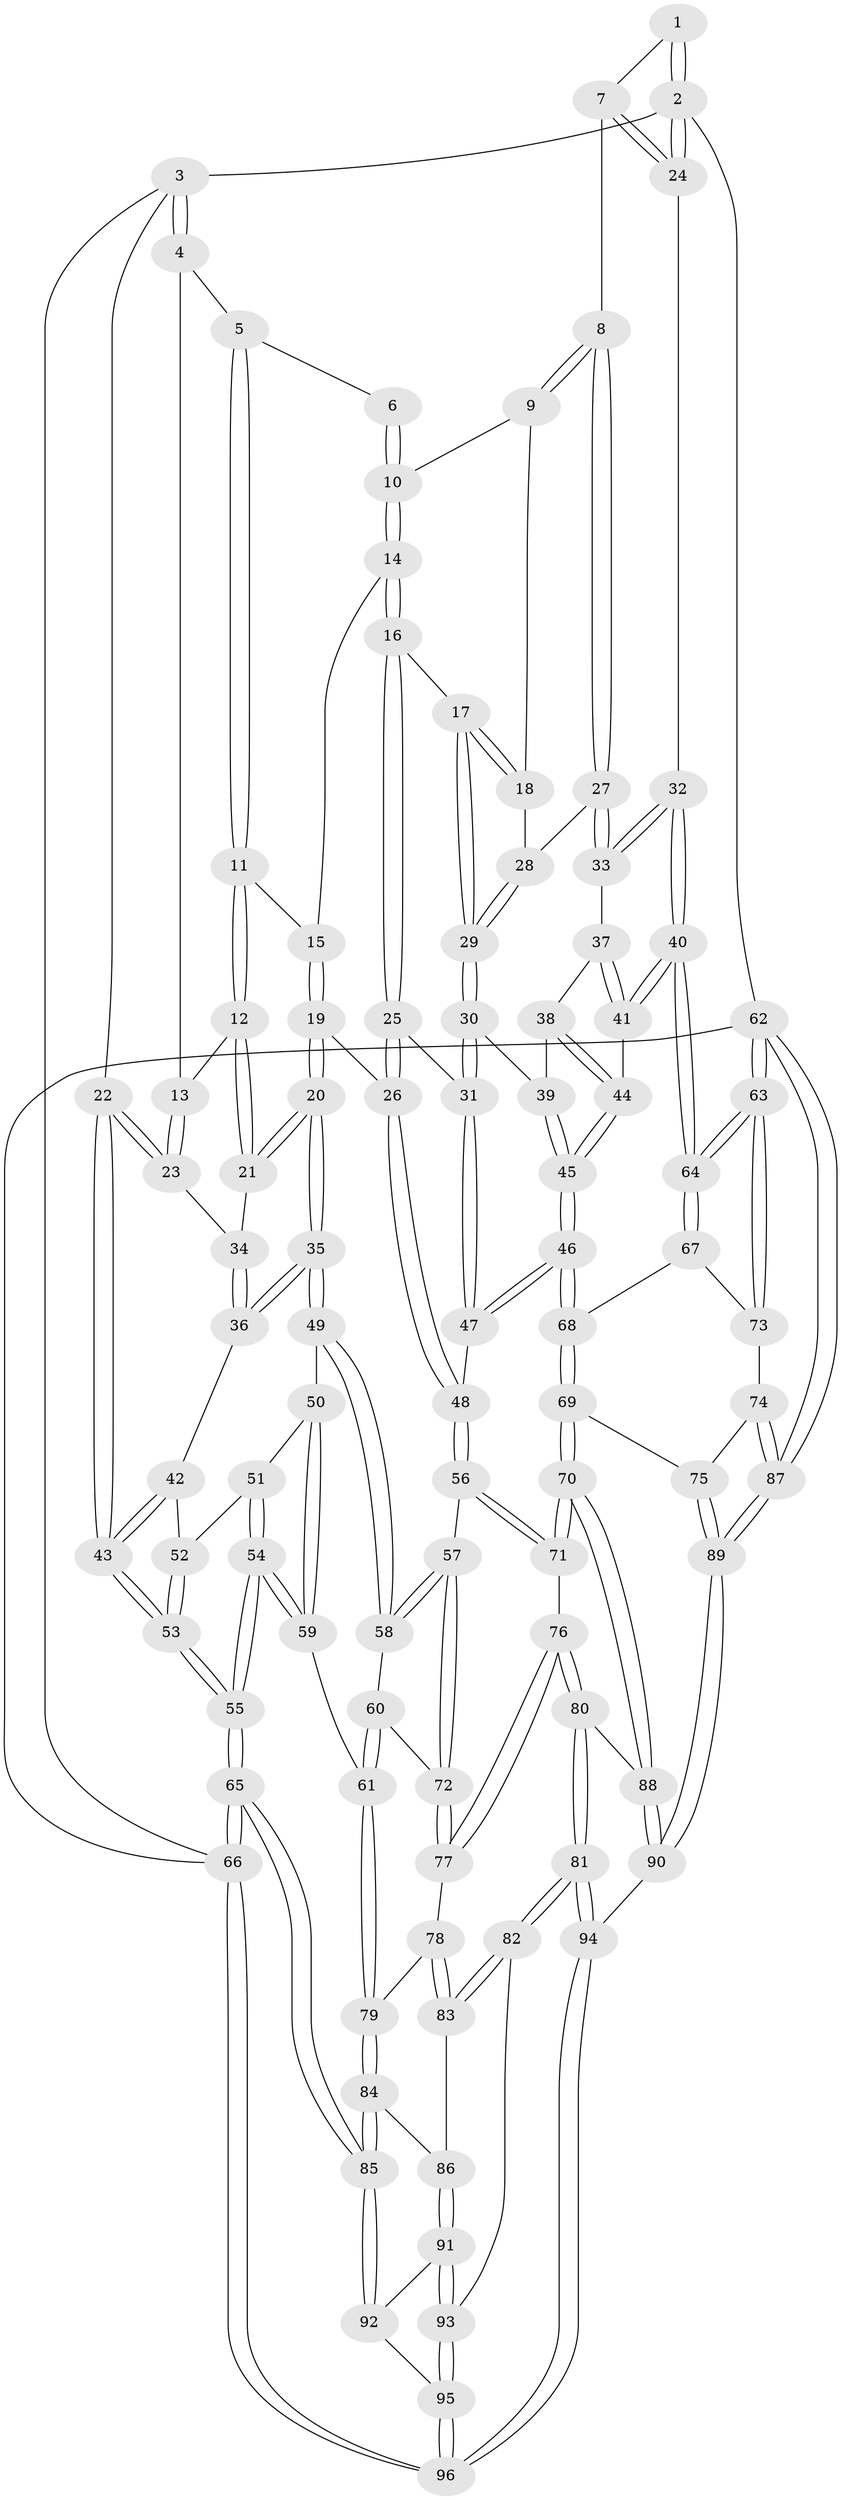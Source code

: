 // coarse degree distribution, {3: 0.13432835820895522, 10: 0.014925373134328358, 6: 0.14925373134328357, 4: 0.417910447761194, 5: 0.2537313432835821, 7: 0.029850746268656716}
// Generated by graph-tools (version 1.1) at 2025/21/03/04/25 18:21:44]
// undirected, 96 vertices, 237 edges
graph export_dot {
graph [start="1"]
  node [color=gray90,style=filled];
  1 [pos="+0.8706131004472463+0"];
  2 [pos="+1+0"];
  3 [pos="+0+0"];
  4 [pos="+0.26397489997333723+0"];
  5 [pos="+0.46933169316055007+0"];
  6 [pos="+0.7247086118466233+0"];
  7 [pos="+0.8960306379874091+0.07983020687216176"];
  8 [pos="+0.8508879684768077+0.14297193584874626"];
  9 [pos="+0.7097857059588502+0.05152007745109035"];
  10 [pos="+0.7104777424523739+0"];
  11 [pos="+0.459170102526729+0.001977832040783231"];
  12 [pos="+0.27892804754268563+0.13979063087476967"];
  13 [pos="+0.22076732138317376+0.08216355780045585"];
  14 [pos="+0.5212984100261664+0.084028713265292"];
  15 [pos="+0.47717738995287495+0.03342111663610876"];
  16 [pos="+0.5538328925756393+0.12400820157903168"];
  17 [pos="+0.5543154105667916+0.12401174420967775"];
  18 [pos="+0.6543328705771002+0.11579350272236806"];
  19 [pos="+0.3687130579357522+0.33609302858436046"];
  20 [pos="+0.3358737154444421+0.334725718179436"];
  21 [pos="+0.2788705670549502+0.14846246478347258"];
  22 [pos="+0+0"];
  23 [pos="+0+0.06205894032678198"];
  24 [pos="+1+0.1604669858461755"];
  25 [pos="+0.5235561138753853+0.27674140246718426"];
  26 [pos="+0.41823169738502075+0.3460526571148725"];
  27 [pos="+0.8473202049115628+0.17016962016724282"];
  28 [pos="+0.6937743294463127+0.1757666427503952"];
  29 [pos="+0.6791146413816871+0.2525477975759742"];
  30 [pos="+0.6777926860018173+0.28159828588369284"];
  31 [pos="+0.6387233320481159+0.30114143304265995"];
  32 [pos="+1+0.2710120307773861"];
  33 [pos="+0.850847484723212+0.1856558270395138"];
  34 [pos="+0.11620300017022345+0.2105971647696519"];
  35 [pos="+0.3286552081410627+0.3398288920946368"];
  36 [pos="+0.1547416089203008+0.31313672309730917"];
  37 [pos="+0.8486774025162368+0.1969740944942024"];
  38 [pos="+0.8139887197244646+0.27291083336966504"];
  39 [pos="+0.6793497844638142+0.2819555562921756"];
  40 [pos="+1+0.4108500885338602"];
  41 [pos="+1+0.4123909779544336"];
  42 [pos="+0.13339169985994698+0.32490298345498514"];
  43 [pos="+0+0.29706673605257067"];
  44 [pos="+0.8636989449989423+0.44279209836779004"];
  45 [pos="+0.8098653744379372+0.4898472915943909"];
  46 [pos="+0.805271358327442+0.4953581460456928"];
  47 [pos="+0.6532860079020963+0.451400027224637"];
  48 [pos="+0.5231244562310867+0.4984957461212862"];
  49 [pos="+0.2958006685810007+0.4085182796225127"];
  50 [pos="+0.1532499546074891+0.46829186718221694"];
  51 [pos="+0.11121766500360758+0.41523956137467793"];
  52 [pos="+0.10824539539831375+0.39874838739430457"];
  53 [pos="+0+0.39397246194774904"];
  54 [pos="+0+0.5763698134236446"];
  55 [pos="+0+0.5661856005319252"];
  56 [pos="+0.5116589735941144+0.5919129981235488"];
  57 [pos="+0.39283512776350016+0.605596643399415"];
  58 [pos="+0.29259353379866826+0.5416973282436919"];
  59 [pos="+0.07401225731414865+0.6161604847634071"];
  60 [pos="+0.26043101909008304+0.5700029057559388"];
  61 [pos="+0.1359269387450885+0.6575163909213032"];
  62 [pos="+1+1"];
  63 [pos="+1+0.961671135878401"];
  64 [pos="+1+0.7067396458138548"];
  65 [pos="+0+1"];
  66 [pos="+0+1"];
  67 [pos="+0.8495099226402394+0.5898331317092107"];
  68 [pos="+0.8028439315620335+0.5253992458050895"];
  69 [pos="+0.6695780408410185+0.6803329847681042"];
  70 [pos="+0.5831704436838382+0.6975579986059435"];
  71 [pos="+0.5617948585837889+0.676028121565872"];
  72 [pos="+0.3372104536126413+0.7045594399104751"];
  73 [pos="+0.8731640873179579+0.7275913032178758"];
  74 [pos="+0.8021546785896085+0.7526680625098625"];
  75 [pos="+0.7611725597244381+0.7513515854556816"];
  76 [pos="+0.36597424811981005+0.7489710963496603"];
  77 [pos="+0.331924107553114+0.7176669420334458"];
  78 [pos="+0.33136751539934806+0.7177423504095888"];
  79 [pos="+0.13892525478765086+0.6640065122022493"];
  80 [pos="+0.39765756217316994+0.8683299661663593"];
  81 [pos="+0.38807413137999996+0.8993390984099018"];
  82 [pos="+0.30632953648082684+0.8693860066306783"];
  83 [pos="+0.27053194887933313+0.8019306474954755"];
  84 [pos="+0.14278027911588062+0.7350740867138607"];
  85 [pos="+0+0.9018207346561328"];
  86 [pos="+0.1559488836191437+0.7682225424813599"];
  87 [pos="+0.9803265618084553+1"];
  88 [pos="+0.5789154938687112+0.7226149940101282"];
  89 [pos="+0.6933968707794119+1"];
  90 [pos="+0.6787703766536293+1"];
  91 [pos="+0.15602095230105442+0.8097133712766067"];
  92 [pos="+0.0024117771356505463+0.8960296098047499"];
  93 [pos="+0.17715163407851367+0.9011733207816682"];
  94 [pos="+0.45959186892057446+1"];
  95 [pos="+0.1698897197080382+0.9215790512166006"];
  96 [pos="+0.19987759341671418+1"];
  1 -- 2;
  1 -- 2;
  1 -- 7;
  2 -- 3;
  2 -- 24;
  2 -- 24;
  2 -- 62;
  3 -- 4;
  3 -- 4;
  3 -- 22;
  3 -- 66;
  4 -- 5;
  4 -- 13;
  5 -- 6;
  5 -- 11;
  5 -- 11;
  6 -- 10;
  6 -- 10;
  7 -- 8;
  7 -- 24;
  7 -- 24;
  8 -- 9;
  8 -- 9;
  8 -- 27;
  8 -- 27;
  9 -- 10;
  9 -- 18;
  10 -- 14;
  10 -- 14;
  11 -- 12;
  11 -- 12;
  11 -- 15;
  12 -- 13;
  12 -- 21;
  12 -- 21;
  13 -- 23;
  13 -- 23;
  14 -- 15;
  14 -- 16;
  14 -- 16;
  15 -- 19;
  15 -- 19;
  16 -- 17;
  16 -- 25;
  16 -- 25;
  17 -- 18;
  17 -- 18;
  17 -- 29;
  17 -- 29;
  18 -- 28;
  19 -- 20;
  19 -- 20;
  19 -- 26;
  20 -- 21;
  20 -- 21;
  20 -- 35;
  20 -- 35;
  21 -- 34;
  22 -- 23;
  22 -- 23;
  22 -- 43;
  22 -- 43;
  23 -- 34;
  24 -- 32;
  25 -- 26;
  25 -- 26;
  25 -- 31;
  26 -- 48;
  26 -- 48;
  27 -- 28;
  27 -- 33;
  27 -- 33;
  28 -- 29;
  28 -- 29;
  29 -- 30;
  29 -- 30;
  30 -- 31;
  30 -- 31;
  30 -- 39;
  31 -- 47;
  31 -- 47;
  32 -- 33;
  32 -- 33;
  32 -- 40;
  32 -- 40;
  33 -- 37;
  34 -- 36;
  34 -- 36;
  35 -- 36;
  35 -- 36;
  35 -- 49;
  35 -- 49;
  36 -- 42;
  37 -- 38;
  37 -- 41;
  37 -- 41;
  38 -- 39;
  38 -- 44;
  38 -- 44;
  39 -- 45;
  39 -- 45;
  40 -- 41;
  40 -- 41;
  40 -- 64;
  40 -- 64;
  41 -- 44;
  42 -- 43;
  42 -- 43;
  42 -- 52;
  43 -- 53;
  43 -- 53;
  44 -- 45;
  44 -- 45;
  45 -- 46;
  45 -- 46;
  46 -- 47;
  46 -- 47;
  46 -- 68;
  46 -- 68;
  47 -- 48;
  48 -- 56;
  48 -- 56;
  49 -- 50;
  49 -- 58;
  49 -- 58;
  50 -- 51;
  50 -- 59;
  50 -- 59;
  51 -- 52;
  51 -- 54;
  51 -- 54;
  52 -- 53;
  52 -- 53;
  53 -- 55;
  53 -- 55;
  54 -- 55;
  54 -- 55;
  54 -- 59;
  54 -- 59;
  55 -- 65;
  55 -- 65;
  56 -- 57;
  56 -- 71;
  56 -- 71;
  57 -- 58;
  57 -- 58;
  57 -- 72;
  57 -- 72;
  58 -- 60;
  59 -- 61;
  60 -- 61;
  60 -- 61;
  60 -- 72;
  61 -- 79;
  61 -- 79;
  62 -- 63;
  62 -- 63;
  62 -- 87;
  62 -- 87;
  62 -- 66;
  63 -- 64;
  63 -- 64;
  63 -- 73;
  63 -- 73;
  64 -- 67;
  64 -- 67;
  65 -- 66;
  65 -- 66;
  65 -- 85;
  65 -- 85;
  66 -- 96;
  66 -- 96;
  67 -- 68;
  67 -- 73;
  68 -- 69;
  68 -- 69;
  69 -- 70;
  69 -- 70;
  69 -- 75;
  70 -- 71;
  70 -- 71;
  70 -- 88;
  70 -- 88;
  71 -- 76;
  72 -- 77;
  72 -- 77;
  73 -- 74;
  74 -- 75;
  74 -- 87;
  74 -- 87;
  75 -- 89;
  75 -- 89;
  76 -- 77;
  76 -- 77;
  76 -- 80;
  76 -- 80;
  77 -- 78;
  78 -- 79;
  78 -- 83;
  78 -- 83;
  79 -- 84;
  79 -- 84;
  80 -- 81;
  80 -- 81;
  80 -- 88;
  81 -- 82;
  81 -- 82;
  81 -- 94;
  81 -- 94;
  82 -- 83;
  82 -- 83;
  82 -- 93;
  83 -- 86;
  84 -- 85;
  84 -- 85;
  84 -- 86;
  85 -- 92;
  85 -- 92;
  86 -- 91;
  86 -- 91;
  87 -- 89;
  87 -- 89;
  88 -- 90;
  88 -- 90;
  89 -- 90;
  89 -- 90;
  90 -- 94;
  91 -- 92;
  91 -- 93;
  91 -- 93;
  92 -- 95;
  93 -- 95;
  93 -- 95;
  94 -- 96;
  94 -- 96;
  95 -- 96;
  95 -- 96;
}
